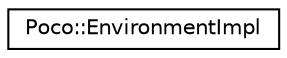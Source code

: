 digraph "Graphical Class Hierarchy"
{
 // LATEX_PDF_SIZE
  edge [fontname="Helvetica",fontsize="10",labelfontname="Helvetica",labelfontsize="10"];
  node [fontname="Helvetica",fontsize="10",shape=record];
  rankdir="LR";
  Node0 [label="Poco::EnvironmentImpl",height=0.2,width=0.4,color="black", fillcolor="white", style="filled",URL="$classPoco_1_1EnvironmentImpl.html",tooltip=" "];
}
